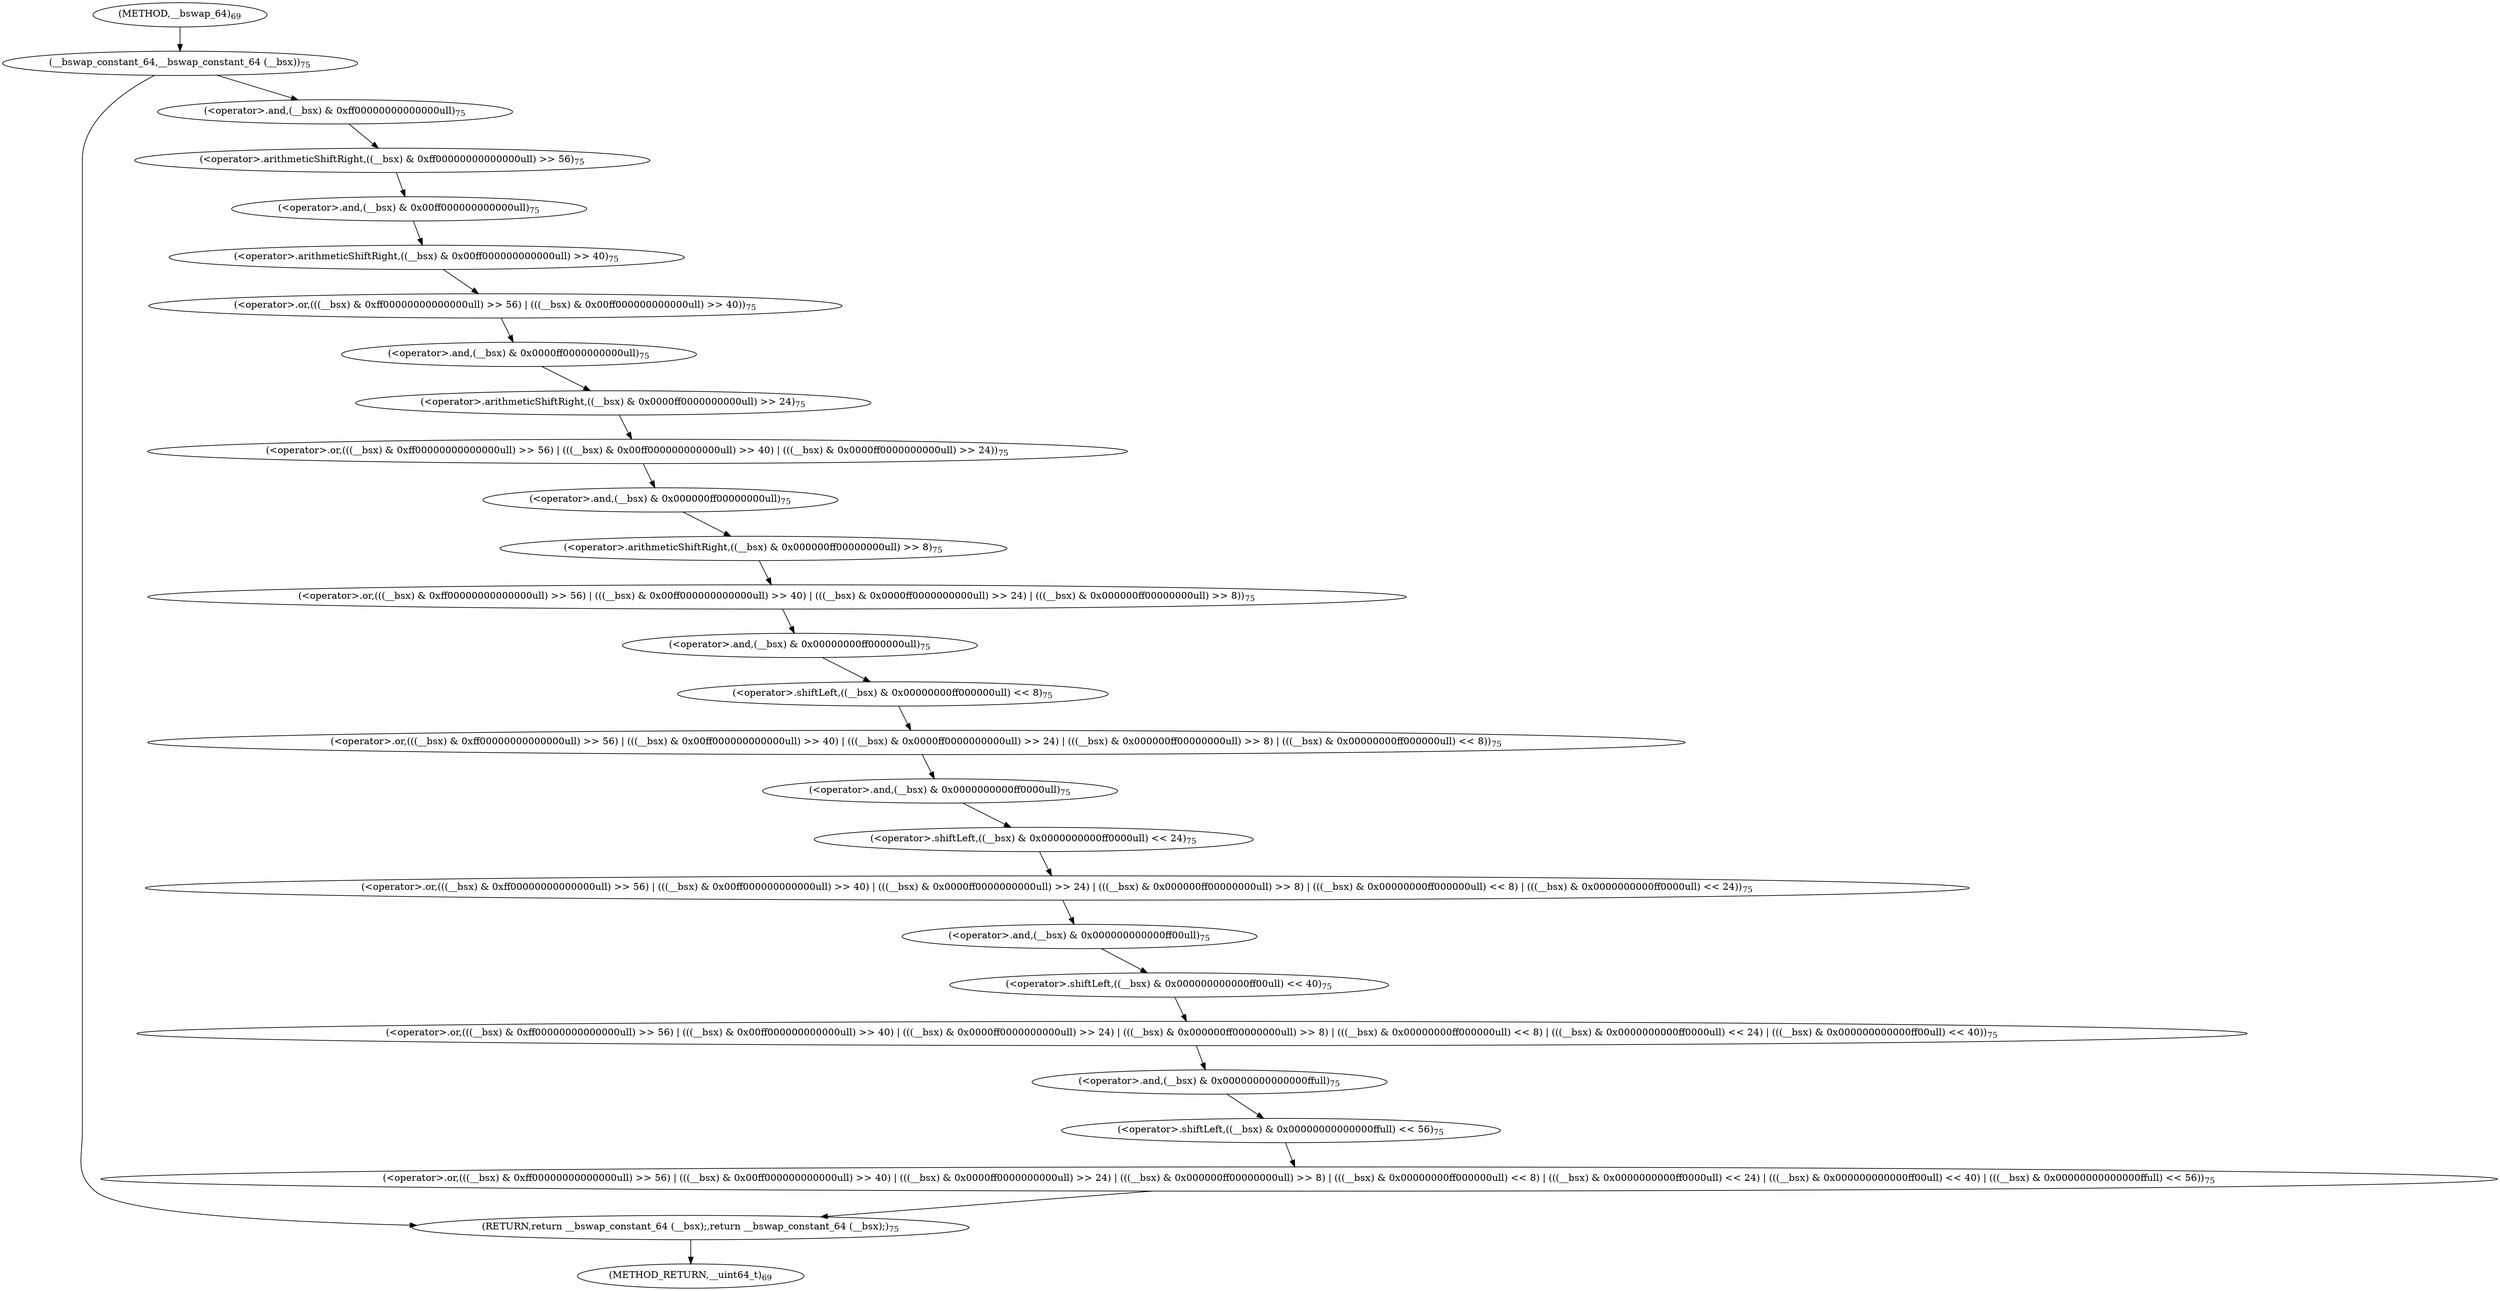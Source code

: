 digraph "__bswap_64" {  
"4723" [label = <(RETURN,return __bswap_constant_64 (__bsx);,return __bswap_constant_64 (__bsx);)<SUB>75</SUB>> ]
"4724" [label = <(__bswap_constant_64,__bswap_constant_64 (__bsx))<SUB>75</SUB>> ]
"4727" [label = <(&lt;operator&gt;.or,(((__bsx) &amp; 0xff00000000000000ull) &gt;&gt; 56) | (((__bsx) &amp; 0x00ff000000000000ull) &gt;&gt; 40) | (((__bsx) &amp; 0x0000ff0000000000ull) &gt;&gt; 24) | (((__bsx) &amp; 0x000000ff00000000ull) &gt;&gt; 8) | (((__bsx) &amp; 0x00000000ff000000ull) &lt;&lt; 8) | (((__bsx) &amp; 0x0000000000ff0000ull) &lt;&lt; 24) | (((__bsx) &amp; 0x000000000000ff00ull) &lt;&lt; 40) | (((__bsx) &amp; 0x00000000000000ffull) &lt;&lt; 56))<SUB>75</SUB>> ]
"4728" [label = <(&lt;operator&gt;.or,(((__bsx) &amp; 0xff00000000000000ull) &gt;&gt; 56) | (((__bsx) &amp; 0x00ff000000000000ull) &gt;&gt; 40) | (((__bsx) &amp; 0x0000ff0000000000ull) &gt;&gt; 24) | (((__bsx) &amp; 0x000000ff00000000ull) &gt;&gt; 8) | (((__bsx) &amp; 0x00000000ff000000ull) &lt;&lt; 8) | (((__bsx) &amp; 0x0000000000ff0000ull) &lt;&lt; 24) | (((__bsx) &amp; 0x000000000000ff00ull) &lt;&lt; 40))<SUB>75</SUB>> ]
"4769" [label = <(&lt;operator&gt;.shiftLeft,((__bsx) &amp; 0x00000000000000ffull) &lt;&lt; 56)<SUB>75</SUB>> ]
"4729" [label = <(&lt;operator&gt;.or,(((__bsx) &amp; 0xff00000000000000ull) &gt;&gt; 56) | (((__bsx) &amp; 0x00ff000000000000ull) &gt;&gt; 40) | (((__bsx) &amp; 0x0000ff0000000000ull) &gt;&gt; 24) | (((__bsx) &amp; 0x000000ff00000000ull) &gt;&gt; 8) | (((__bsx) &amp; 0x00000000ff000000ull) &lt;&lt; 8) | (((__bsx) &amp; 0x0000000000ff0000ull) &lt;&lt; 24))<SUB>75</SUB>> ]
"4764" [label = <(&lt;operator&gt;.shiftLeft,((__bsx) &amp; 0x000000000000ff00ull) &lt;&lt; 40)<SUB>75</SUB>> ]
"4770" [label = <(&lt;operator&gt;.and,(__bsx) &amp; 0x00000000000000ffull)<SUB>75</SUB>> ]
"4730" [label = <(&lt;operator&gt;.or,(((__bsx) &amp; 0xff00000000000000ull) &gt;&gt; 56) | (((__bsx) &amp; 0x00ff000000000000ull) &gt;&gt; 40) | (((__bsx) &amp; 0x0000ff0000000000ull) &gt;&gt; 24) | (((__bsx) &amp; 0x000000ff00000000ull) &gt;&gt; 8) | (((__bsx) &amp; 0x00000000ff000000ull) &lt;&lt; 8))<SUB>75</SUB>> ]
"4759" [label = <(&lt;operator&gt;.shiftLeft,((__bsx) &amp; 0x0000000000ff0000ull) &lt;&lt; 24)<SUB>75</SUB>> ]
"4765" [label = <(&lt;operator&gt;.and,(__bsx) &amp; 0x000000000000ff00ull)<SUB>75</SUB>> ]
"4731" [label = <(&lt;operator&gt;.or,(((__bsx) &amp; 0xff00000000000000ull) &gt;&gt; 56) | (((__bsx) &amp; 0x00ff000000000000ull) &gt;&gt; 40) | (((__bsx) &amp; 0x0000ff0000000000ull) &gt;&gt; 24) | (((__bsx) &amp; 0x000000ff00000000ull) &gt;&gt; 8))<SUB>75</SUB>> ]
"4754" [label = <(&lt;operator&gt;.shiftLeft,((__bsx) &amp; 0x00000000ff000000ull) &lt;&lt; 8)<SUB>75</SUB>> ]
"4760" [label = <(&lt;operator&gt;.and,(__bsx) &amp; 0x0000000000ff0000ull)<SUB>75</SUB>> ]
"4732" [label = <(&lt;operator&gt;.or,(((__bsx) &amp; 0xff00000000000000ull) &gt;&gt; 56) | (((__bsx) &amp; 0x00ff000000000000ull) &gt;&gt; 40) | (((__bsx) &amp; 0x0000ff0000000000ull) &gt;&gt; 24))<SUB>75</SUB>> ]
"4749" [label = <(&lt;operator&gt;.arithmeticShiftRight,((__bsx) &amp; 0x000000ff00000000ull) &gt;&gt; 8)<SUB>75</SUB>> ]
"4755" [label = <(&lt;operator&gt;.and,(__bsx) &amp; 0x00000000ff000000ull)<SUB>75</SUB>> ]
"4733" [label = <(&lt;operator&gt;.or,(((__bsx) &amp; 0xff00000000000000ull) &gt;&gt; 56) | (((__bsx) &amp; 0x00ff000000000000ull) &gt;&gt; 40))<SUB>75</SUB>> ]
"4744" [label = <(&lt;operator&gt;.arithmeticShiftRight,((__bsx) &amp; 0x0000ff0000000000ull) &gt;&gt; 24)<SUB>75</SUB>> ]
"4750" [label = <(&lt;operator&gt;.and,(__bsx) &amp; 0x000000ff00000000ull)<SUB>75</SUB>> ]
"4734" [label = <(&lt;operator&gt;.arithmeticShiftRight,((__bsx) &amp; 0xff00000000000000ull) &gt;&gt; 56)<SUB>75</SUB>> ]
"4739" [label = <(&lt;operator&gt;.arithmeticShiftRight,((__bsx) &amp; 0x00ff000000000000ull) &gt;&gt; 40)<SUB>75</SUB>> ]
"4745" [label = <(&lt;operator&gt;.and,(__bsx) &amp; 0x0000ff0000000000ull)<SUB>75</SUB>> ]
"4735" [label = <(&lt;operator&gt;.and,(__bsx) &amp; 0xff00000000000000ull)<SUB>75</SUB>> ]
"4740" [label = <(&lt;operator&gt;.and,(__bsx) &amp; 0x00ff000000000000ull)<SUB>75</SUB>> ]
"4720" [label = <(METHOD,__bswap_64)<SUB>69</SUB>> ]
"4774" [label = <(METHOD_RETURN,__uint64_t)<SUB>69</SUB>> ]
  "4723" -> "4774" 
  "4724" -> "4723" 
  "4724" -> "4735" 
  "4727" -> "4723" 
  "4728" -> "4770" 
  "4769" -> "4727" 
  "4729" -> "4765" 
  "4764" -> "4728" 
  "4770" -> "4769" 
  "4730" -> "4760" 
  "4759" -> "4729" 
  "4765" -> "4764" 
  "4731" -> "4755" 
  "4754" -> "4730" 
  "4760" -> "4759" 
  "4732" -> "4750" 
  "4749" -> "4731" 
  "4755" -> "4754" 
  "4733" -> "4745" 
  "4744" -> "4732" 
  "4750" -> "4749" 
  "4734" -> "4740" 
  "4739" -> "4733" 
  "4745" -> "4744" 
  "4735" -> "4734" 
  "4740" -> "4739" 
  "4720" -> "4724" 
}
